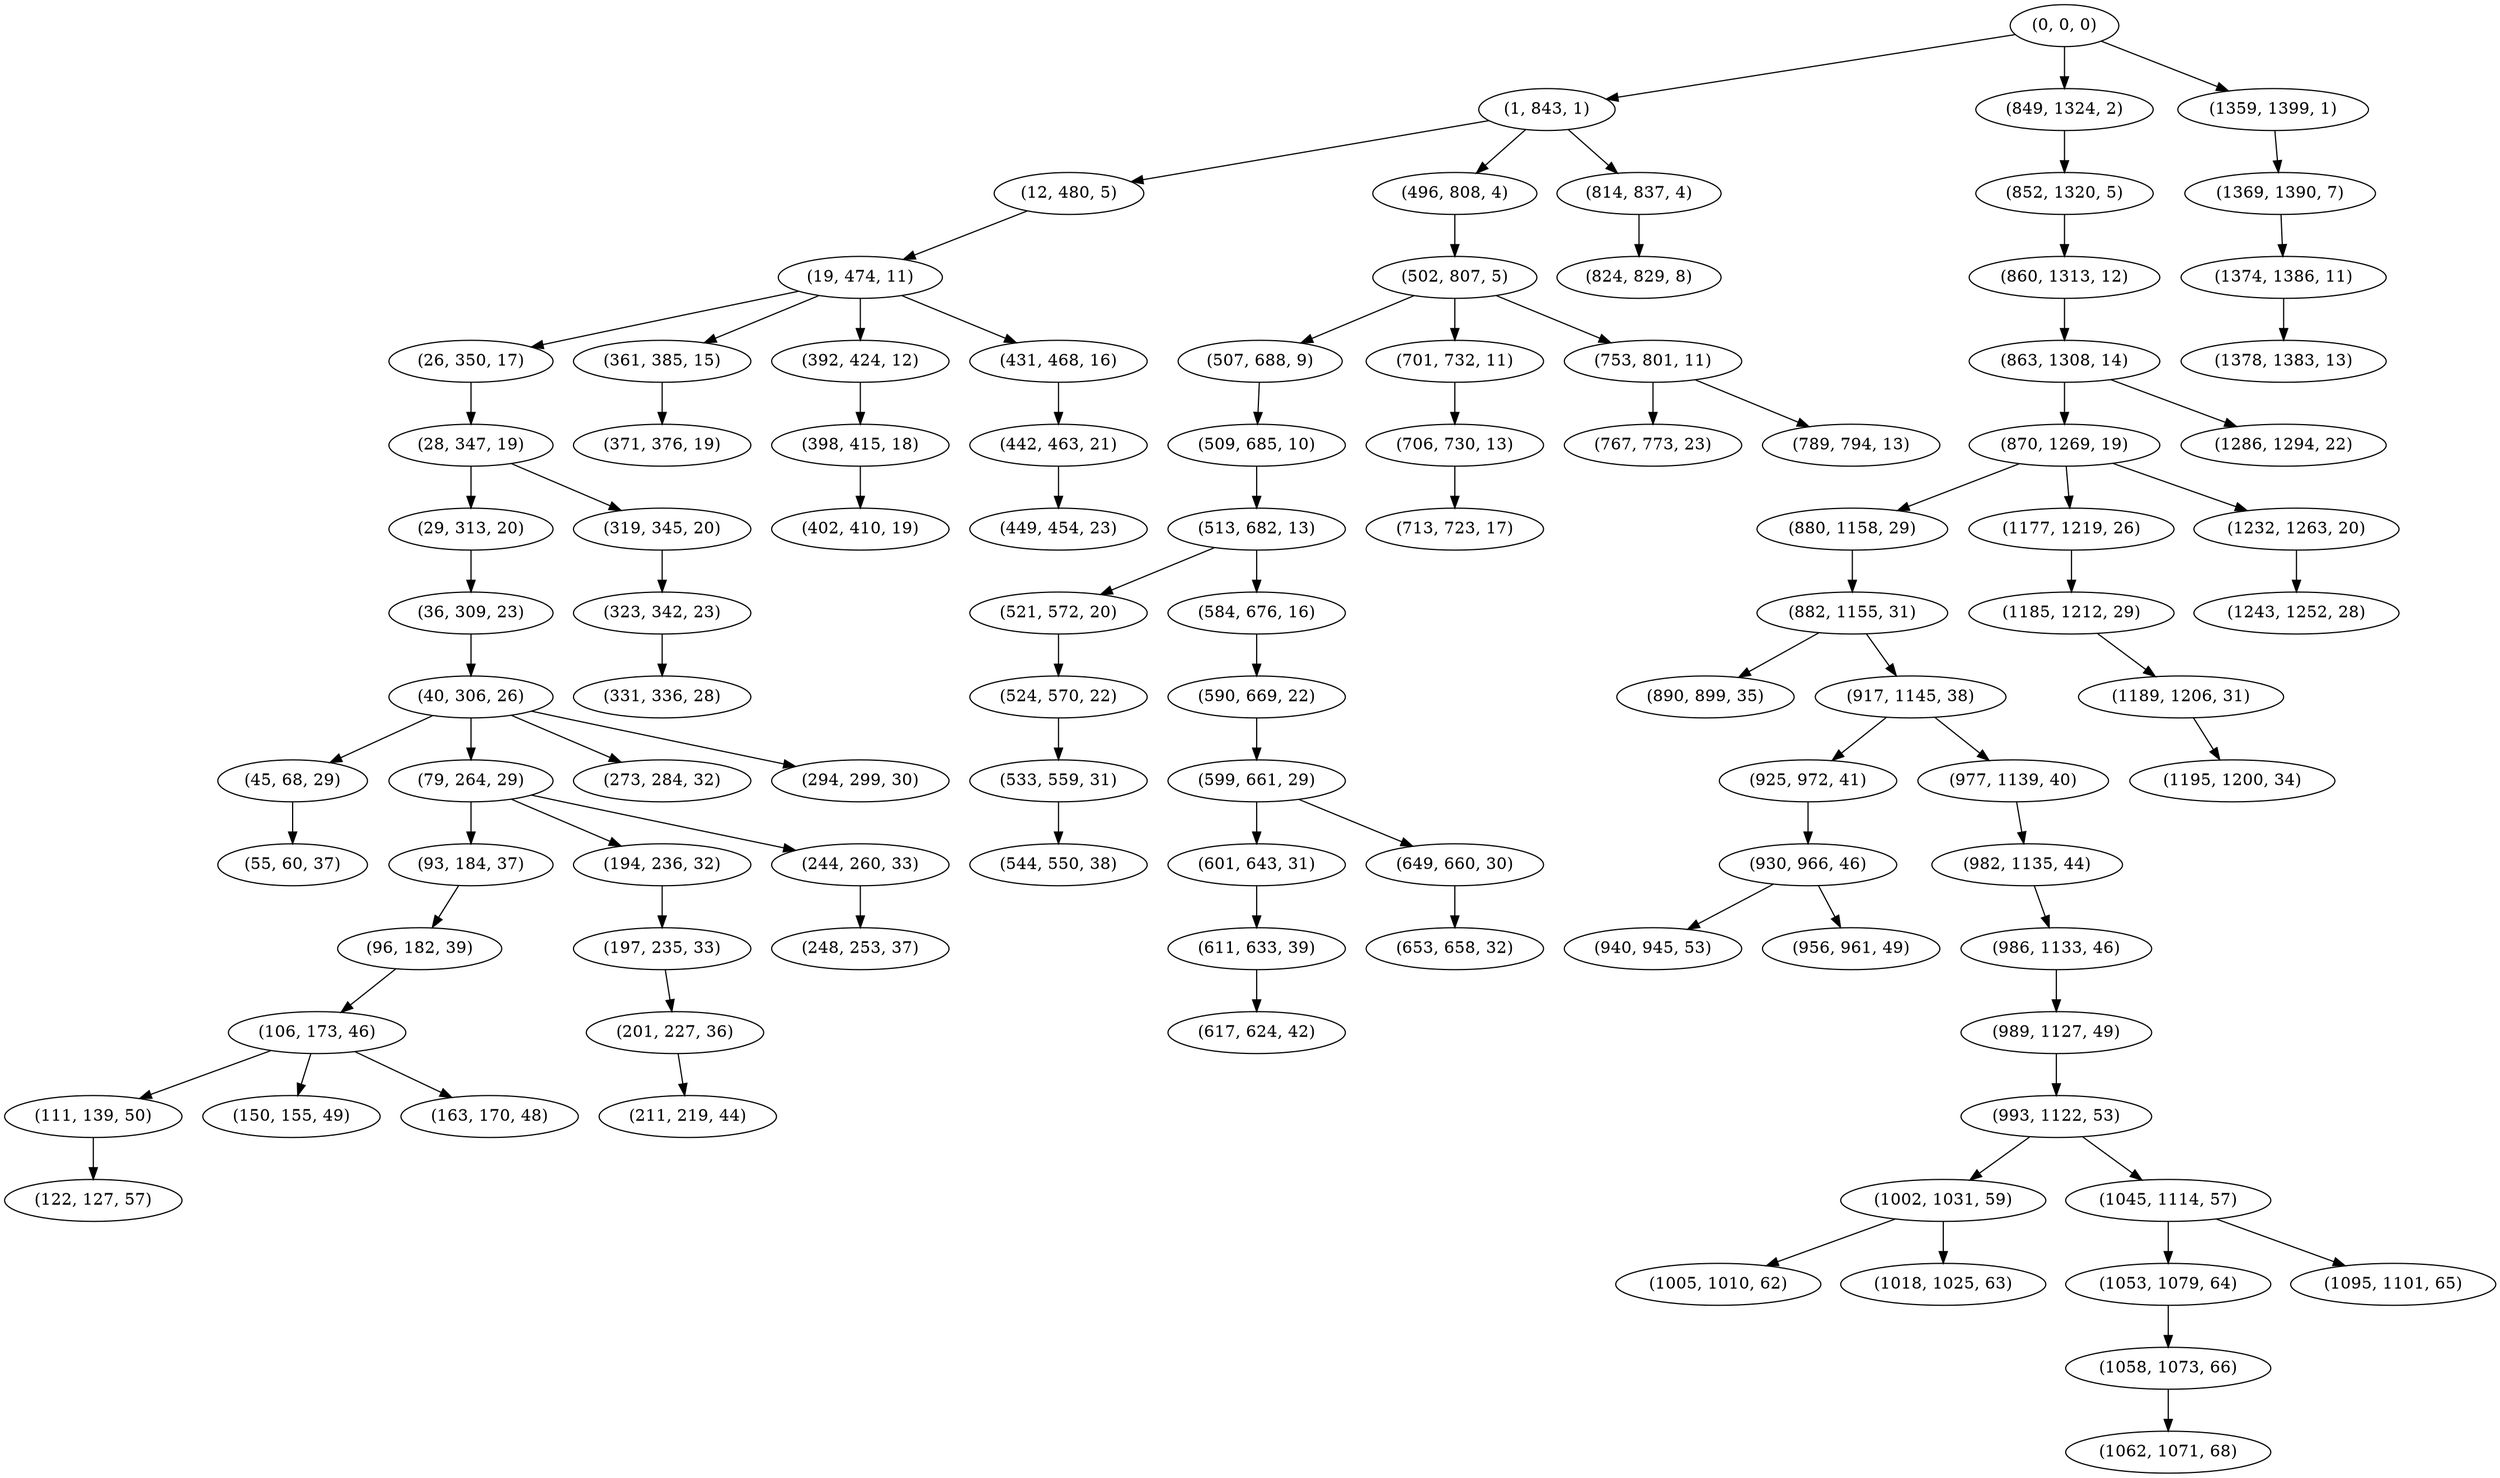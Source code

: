 digraph tree {
    "(0, 0, 0)";
    "(1, 843, 1)";
    "(12, 480, 5)";
    "(19, 474, 11)";
    "(26, 350, 17)";
    "(28, 347, 19)";
    "(29, 313, 20)";
    "(36, 309, 23)";
    "(40, 306, 26)";
    "(45, 68, 29)";
    "(55, 60, 37)";
    "(79, 264, 29)";
    "(93, 184, 37)";
    "(96, 182, 39)";
    "(106, 173, 46)";
    "(111, 139, 50)";
    "(122, 127, 57)";
    "(150, 155, 49)";
    "(163, 170, 48)";
    "(194, 236, 32)";
    "(197, 235, 33)";
    "(201, 227, 36)";
    "(211, 219, 44)";
    "(244, 260, 33)";
    "(248, 253, 37)";
    "(273, 284, 32)";
    "(294, 299, 30)";
    "(319, 345, 20)";
    "(323, 342, 23)";
    "(331, 336, 28)";
    "(361, 385, 15)";
    "(371, 376, 19)";
    "(392, 424, 12)";
    "(398, 415, 18)";
    "(402, 410, 19)";
    "(431, 468, 16)";
    "(442, 463, 21)";
    "(449, 454, 23)";
    "(496, 808, 4)";
    "(502, 807, 5)";
    "(507, 688, 9)";
    "(509, 685, 10)";
    "(513, 682, 13)";
    "(521, 572, 20)";
    "(524, 570, 22)";
    "(533, 559, 31)";
    "(544, 550, 38)";
    "(584, 676, 16)";
    "(590, 669, 22)";
    "(599, 661, 29)";
    "(601, 643, 31)";
    "(611, 633, 39)";
    "(617, 624, 42)";
    "(649, 660, 30)";
    "(653, 658, 32)";
    "(701, 732, 11)";
    "(706, 730, 13)";
    "(713, 723, 17)";
    "(753, 801, 11)";
    "(767, 773, 23)";
    "(789, 794, 13)";
    "(814, 837, 4)";
    "(824, 829, 8)";
    "(849, 1324, 2)";
    "(852, 1320, 5)";
    "(860, 1313, 12)";
    "(863, 1308, 14)";
    "(870, 1269, 19)";
    "(880, 1158, 29)";
    "(882, 1155, 31)";
    "(890, 899, 35)";
    "(917, 1145, 38)";
    "(925, 972, 41)";
    "(930, 966, 46)";
    "(940, 945, 53)";
    "(956, 961, 49)";
    "(977, 1139, 40)";
    "(982, 1135, 44)";
    "(986, 1133, 46)";
    "(989, 1127, 49)";
    "(993, 1122, 53)";
    "(1002, 1031, 59)";
    "(1005, 1010, 62)";
    "(1018, 1025, 63)";
    "(1045, 1114, 57)";
    "(1053, 1079, 64)";
    "(1058, 1073, 66)";
    "(1062, 1071, 68)";
    "(1095, 1101, 65)";
    "(1177, 1219, 26)";
    "(1185, 1212, 29)";
    "(1189, 1206, 31)";
    "(1195, 1200, 34)";
    "(1232, 1263, 20)";
    "(1243, 1252, 28)";
    "(1286, 1294, 22)";
    "(1359, 1399, 1)";
    "(1369, 1390, 7)";
    "(1374, 1386, 11)";
    "(1378, 1383, 13)";
    "(0, 0, 0)" -> "(1, 843, 1)";
    "(0, 0, 0)" -> "(849, 1324, 2)";
    "(0, 0, 0)" -> "(1359, 1399, 1)";
    "(1, 843, 1)" -> "(12, 480, 5)";
    "(1, 843, 1)" -> "(496, 808, 4)";
    "(1, 843, 1)" -> "(814, 837, 4)";
    "(12, 480, 5)" -> "(19, 474, 11)";
    "(19, 474, 11)" -> "(26, 350, 17)";
    "(19, 474, 11)" -> "(361, 385, 15)";
    "(19, 474, 11)" -> "(392, 424, 12)";
    "(19, 474, 11)" -> "(431, 468, 16)";
    "(26, 350, 17)" -> "(28, 347, 19)";
    "(28, 347, 19)" -> "(29, 313, 20)";
    "(28, 347, 19)" -> "(319, 345, 20)";
    "(29, 313, 20)" -> "(36, 309, 23)";
    "(36, 309, 23)" -> "(40, 306, 26)";
    "(40, 306, 26)" -> "(45, 68, 29)";
    "(40, 306, 26)" -> "(79, 264, 29)";
    "(40, 306, 26)" -> "(273, 284, 32)";
    "(40, 306, 26)" -> "(294, 299, 30)";
    "(45, 68, 29)" -> "(55, 60, 37)";
    "(79, 264, 29)" -> "(93, 184, 37)";
    "(79, 264, 29)" -> "(194, 236, 32)";
    "(79, 264, 29)" -> "(244, 260, 33)";
    "(93, 184, 37)" -> "(96, 182, 39)";
    "(96, 182, 39)" -> "(106, 173, 46)";
    "(106, 173, 46)" -> "(111, 139, 50)";
    "(106, 173, 46)" -> "(150, 155, 49)";
    "(106, 173, 46)" -> "(163, 170, 48)";
    "(111, 139, 50)" -> "(122, 127, 57)";
    "(194, 236, 32)" -> "(197, 235, 33)";
    "(197, 235, 33)" -> "(201, 227, 36)";
    "(201, 227, 36)" -> "(211, 219, 44)";
    "(244, 260, 33)" -> "(248, 253, 37)";
    "(319, 345, 20)" -> "(323, 342, 23)";
    "(323, 342, 23)" -> "(331, 336, 28)";
    "(361, 385, 15)" -> "(371, 376, 19)";
    "(392, 424, 12)" -> "(398, 415, 18)";
    "(398, 415, 18)" -> "(402, 410, 19)";
    "(431, 468, 16)" -> "(442, 463, 21)";
    "(442, 463, 21)" -> "(449, 454, 23)";
    "(496, 808, 4)" -> "(502, 807, 5)";
    "(502, 807, 5)" -> "(507, 688, 9)";
    "(502, 807, 5)" -> "(701, 732, 11)";
    "(502, 807, 5)" -> "(753, 801, 11)";
    "(507, 688, 9)" -> "(509, 685, 10)";
    "(509, 685, 10)" -> "(513, 682, 13)";
    "(513, 682, 13)" -> "(521, 572, 20)";
    "(513, 682, 13)" -> "(584, 676, 16)";
    "(521, 572, 20)" -> "(524, 570, 22)";
    "(524, 570, 22)" -> "(533, 559, 31)";
    "(533, 559, 31)" -> "(544, 550, 38)";
    "(584, 676, 16)" -> "(590, 669, 22)";
    "(590, 669, 22)" -> "(599, 661, 29)";
    "(599, 661, 29)" -> "(601, 643, 31)";
    "(599, 661, 29)" -> "(649, 660, 30)";
    "(601, 643, 31)" -> "(611, 633, 39)";
    "(611, 633, 39)" -> "(617, 624, 42)";
    "(649, 660, 30)" -> "(653, 658, 32)";
    "(701, 732, 11)" -> "(706, 730, 13)";
    "(706, 730, 13)" -> "(713, 723, 17)";
    "(753, 801, 11)" -> "(767, 773, 23)";
    "(753, 801, 11)" -> "(789, 794, 13)";
    "(814, 837, 4)" -> "(824, 829, 8)";
    "(849, 1324, 2)" -> "(852, 1320, 5)";
    "(852, 1320, 5)" -> "(860, 1313, 12)";
    "(860, 1313, 12)" -> "(863, 1308, 14)";
    "(863, 1308, 14)" -> "(870, 1269, 19)";
    "(863, 1308, 14)" -> "(1286, 1294, 22)";
    "(870, 1269, 19)" -> "(880, 1158, 29)";
    "(870, 1269, 19)" -> "(1177, 1219, 26)";
    "(870, 1269, 19)" -> "(1232, 1263, 20)";
    "(880, 1158, 29)" -> "(882, 1155, 31)";
    "(882, 1155, 31)" -> "(890, 899, 35)";
    "(882, 1155, 31)" -> "(917, 1145, 38)";
    "(917, 1145, 38)" -> "(925, 972, 41)";
    "(917, 1145, 38)" -> "(977, 1139, 40)";
    "(925, 972, 41)" -> "(930, 966, 46)";
    "(930, 966, 46)" -> "(940, 945, 53)";
    "(930, 966, 46)" -> "(956, 961, 49)";
    "(977, 1139, 40)" -> "(982, 1135, 44)";
    "(982, 1135, 44)" -> "(986, 1133, 46)";
    "(986, 1133, 46)" -> "(989, 1127, 49)";
    "(989, 1127, 49)" -> "(993, 1122, 53)";
    "(993, 1122, 53)" -> "(1002, 1031, 59)";
    "(993, 1122, 53)" -> "(1045, 1114, 57)";
    "(1002, 1031, 59)" -> "(1005, 1010, 62)";
    "(1002, 1031, 59)" -> "(1018, 1025, 63)";
    "(1045, 1114, 57)" -> "(1053, 1079, 64)";
    "(1045, 1114, 57)" -> "(1095, 1101, 65)";
    "(1053, 1079, 64)" -> "(1058, 1073, 66)";
    "(1058, 1073, 66)" -> "(1062, 1071, 68)";
    "(1177, 1219, 26)" -> "(1185, 1212, 29)";
    "(1185, 1212, 29)" -> "(1189, 1206, 31)";
    "(1189, 1206, 31)" -> "(1195, 1200, 34)";
    "(1232, 1263, 20)" -> "(1243, 1252, 28)";
    "(1359, 1399, 1)" -> "(1369, 1390, 7)";
    "(1369, 1390, 7)" -> "(1374, 1386, 11)";
    "(1374, 1386, 11)" -> "(1378, 1383, 13)";
}
